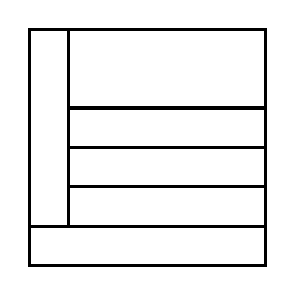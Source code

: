 \begin{tikzpicture}[very thick, scale=.5]
    \draw (0,1) rectangle (1,6);
    \draw (1,4) rectangle (6,6);
    \draw (1,3) rectangle (6,4);
    \draw (1,2) rectangle (6,3);
    \draw (1,1) rectangle (6,2);
    \draw (0,0) rectangle (6,1);
\end{tikzpicture}
